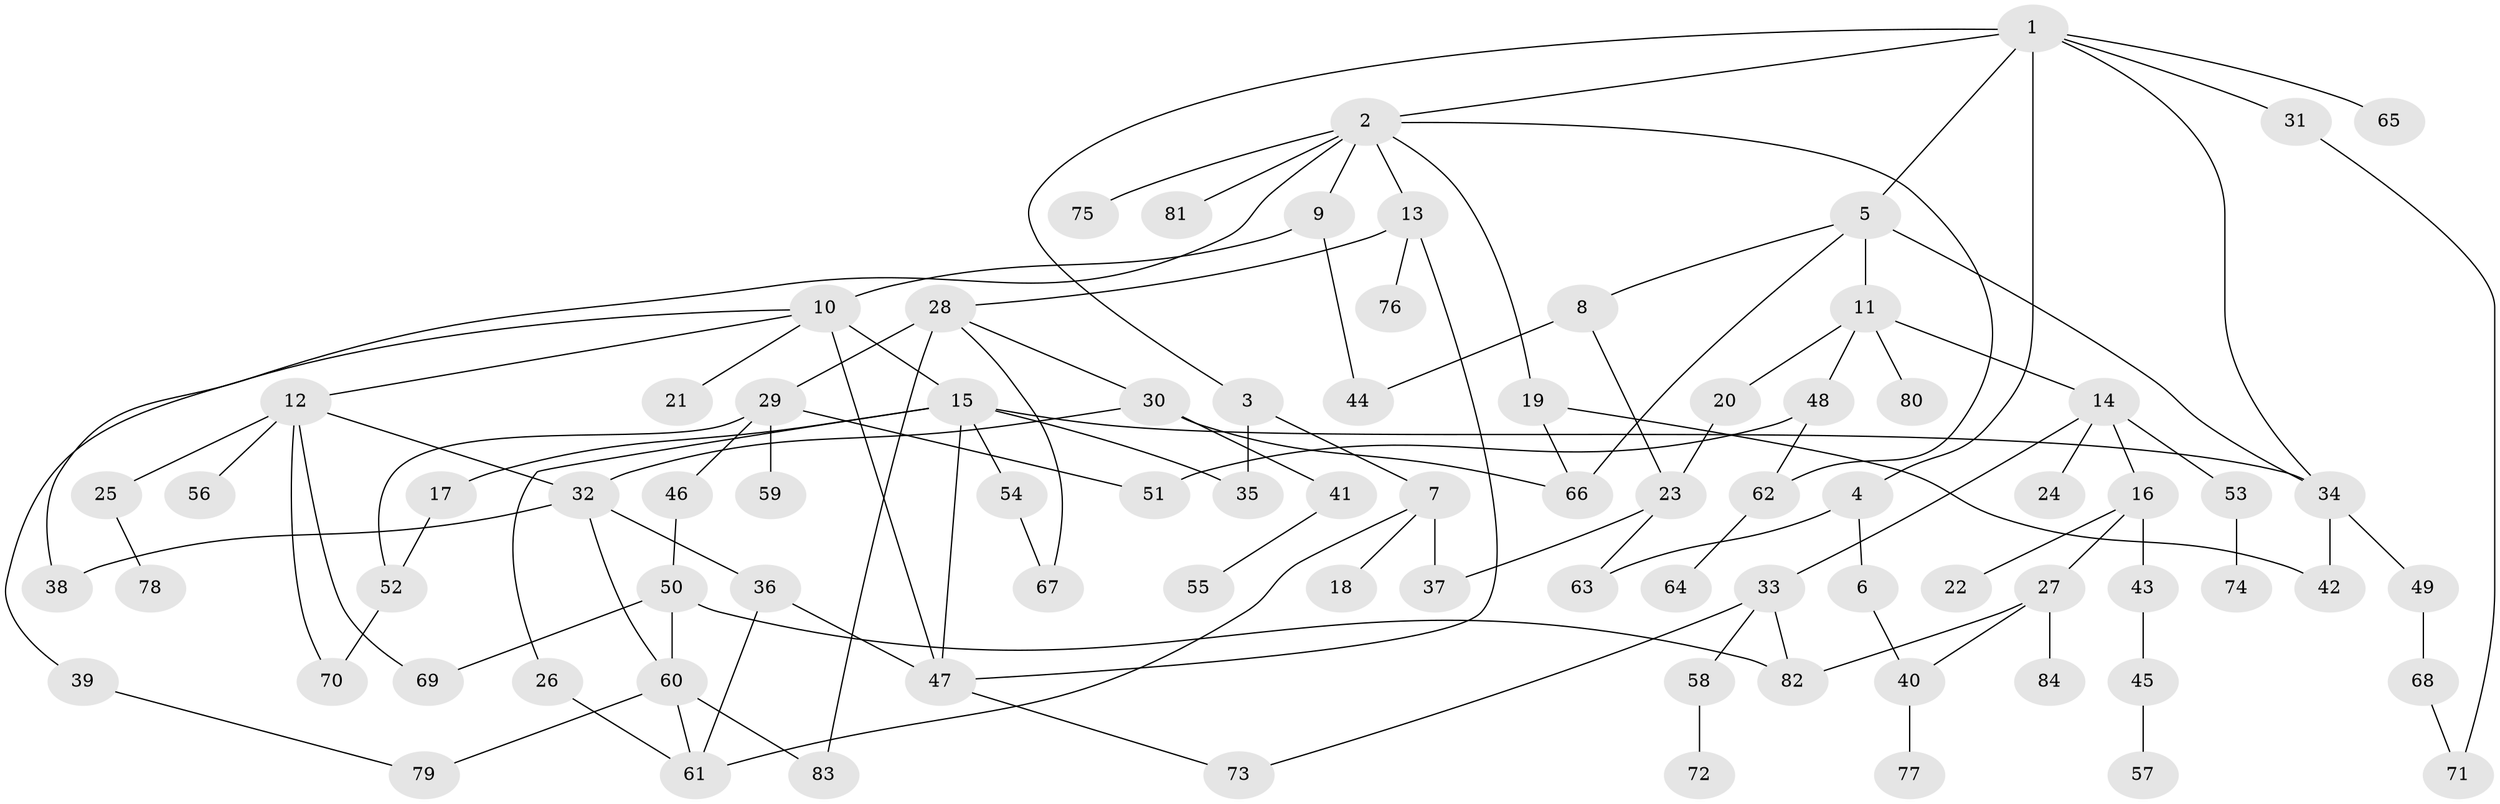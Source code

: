 // coarse degree distribution, {6: 0.03508771929824561, 10: 0.017543859649122806, 5: 0.10526315789473684, 3: 0.10526315789473684, 7: 0.08771929824561403, 2: 0.22807017543859648, 4: 0.07017543859649122, 1: 0.3333333333333333, 8: 0.017543859649122806}
// Generated by graph-tools (version 1.1) at 2025/23/03/03/25 07:23:34]
// undirected, 84 vertices, 115 edges
graph export_dot {
graph [start="1"]
  node [color=gray90,style=filled];
  1;
  2;
  3;
  4;
  5;
  6;
  7;
  8;
  9;
  10;
  11;
  12;
  13;
  14;
  15;
  16;
  17;
  18;
  19;
  20;
  21;
  22;
  23;
  24;
  25;
  26;
  27;
  28;
  29;
  30;
  31;
  32;
  33;
  34;
  35;
  36;
  37;
  38;
  39;
  40;
  41;
  42;
  43;
  44;
  45;
  46;
  47;
  48;
  49;
  50;
  51;
  52;
  53;
  54;
  55;
  56;
  57;
  58;
  59;
  60;
  61;
  62;
  63;
  64;
  65;
  66;
  67;
  68;
  69;
  70;
  71;
  72;
  73;
  74;
  75;
  76;
  77;
  78;
  79;
  80;
  81;
  82;
  83;
  84;
  1 -- 2;
  1 -- 3;
  1 -- 4;
  1 -- 5;
  1 -- 31;
  1 -- 65;
  1 -- 34;
  2 -- 9;
  2 -- 13;
  2 -- 19;
  2 -- 38;
  2 -- 62;
  2 -- 75;
  2 -- 81;
  3 -- 7;
  3 -- 35;
  4 -- 6;
  4 -- 63;
  5 -- 8;
  5 -- 11;
  5 -- 34;
  5 -- 66;
  6 -- 40;
  7 -- 18;
  7 -- 37;
  7 -- 61;
  8 -- 44;
  8 -- 23;
  9 -- 10;
  9 -- 44;
  10 -- 12;
  10 -- 15;
  10 -- 21;
  10 -- 39;
  10 -- 47;
  11 -- 14;
  11 -- 20;
  11 -- 48;
  11 -- 80;
  12 -- 25;
  12 -- 32;
  12 -- 56;
  12 -- 70;
  12 -- 69;
  13 -- 28;
  13 -- 76;
  13 -- 47;
  14 -- 16;
  14 -- 24;
  14 -- 33;
  14 -- 53;
  15 -- 17;
  15 -- 26;
  15 -- 54;
  15 -- 35;
  15 -- 47;
  15 -- 34;
  16 -- 22;
  16 -- 27;
  16 -- 43;
  17 -- 52;
  19 -- 66;
  19 -- 42;
  20 -- 23;
  23 -- 63;
  23 -- 37;
  25 -- 78;
  26 -- 61;
  27 -- 40;
  27 -- 84;
  27 -- 82;
  28 -- 29;
  28 -- 30;
  28 -- 83;
  28 -- 67;
  29 -- 46;
  29 -- 52;
  29 -- 59;
  29 -- 51;
  30 -- 41;
  30 -- 66;
  30 -- 32;
  31 -- 71;
  32 -- 36;
  32 -- 60;
  32 -- 38;
  33 -- 58;
  33 -- 73;
  33 -- 82;
  34 -- 42;
  34 -- 49;
  36 -- 47;
  36 -- 61;
  39 -- 79;
  40 -- 77;
  41 -- 55;
  43 -- 45;
  45 -- 57;
  46 -- 50;
  47 -- 73;
  48 -- 51;
  48 -- 62;
  49 -- 68;
  50 -- 60;
  50 -- 69;
  50 -- 82;
  52 -- 70;
  53 -- 74;
  54 -- 67;
  58 -- 72;
  60 -- 79;
  60 -- 61;
  60 -- 83;
  62 -- 64;
  68 -- 71;
}
